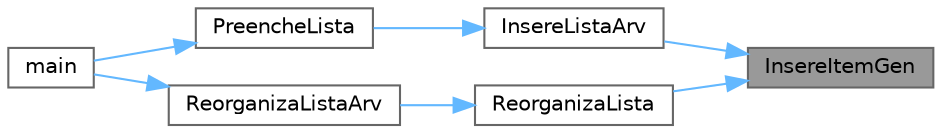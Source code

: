 digraph "InsereItemGen"
{
 // LATEX_PDF_SIZE
  bgcolor="transparent";
  edge [fontname=Helvetica,fontsize=10,labelfontname=Helvetica,labelfontsize=10];
  node [fontname=Helvetica,fontsize=10,shape=box,height=0.2,width=0.4];
  rankdir="RL";
  Node1 [label="InsereItemGen",height=0.2,width=0.4,color="gray40", fillcolor="grey60", style="filled", fontcolor="black",tooltip="Insere um item no inicio da lista."];
  Node1 -> Node2 [dir="back",color="steelblue1",style="solid"];
  Node2 [label="InsereListaArv",height=0.2,width=0.4,color="grey40", fillcolor="white", style="filled",URL="$_lista_arv_8c.html#aa8b1bfcba54f261f4dc02046fe06a1b0",tooltip="Insere arvore na lista passada."];
  Node2 -> Node3 [dir="back",color="steelblue1",style="solid"];
  Node3 [label="PreencheLista",height=0.2,width=0.4,color="grey40", fillcolor="white", style="filled",URL="$_lista_arv_8c.html#a83264b1c9d394c1d3dcf4e081060c9b3",tooltip="Preenche a lista de arvores com os dados presentes no arquivo passado como parametro."];
  Node3 -> Node4 [dir="back",color="steelblue1",style="solid"];
  Node4 [label="main",height=0.2,width=0.4,color="grey40", fillcolor="white", style="filled",URL="$_codificador_8c.html#abf9e6b7e6f15df4b525a2e7705ba3089",tooltip=" "];
  Node1 -> Node5 [dir="back",color="steelblue1",style="solid"];
  Node5 [label="ReorganizaLista",height=0.2,width=0.4,color="grey40", fillcolor="white", style="filled",URL="$_listagen_8c.html#a03547a8459045cdeecc13cfeb60de6d2",tooltip="Função para organizar a lista dependendo da função passada como argumento, (Cria uma nova lista inclu..."];
  Node5 -> Node6 [dir="back",color="steelblue1",style="solid"];
  Node6 [label="ReorganizaListaArv",height=0.2,width=0.4,color="grey40", fillcolor="white", style="filled",URL="$_lista_arv_8c.html#af158e4c216192f206bf822c3cdb1c507",tooltip="Reorganiza lista baseada em peso."];
  Node6 -> Node4 [dir="back",color="steelblue1",style="solid"];
}
